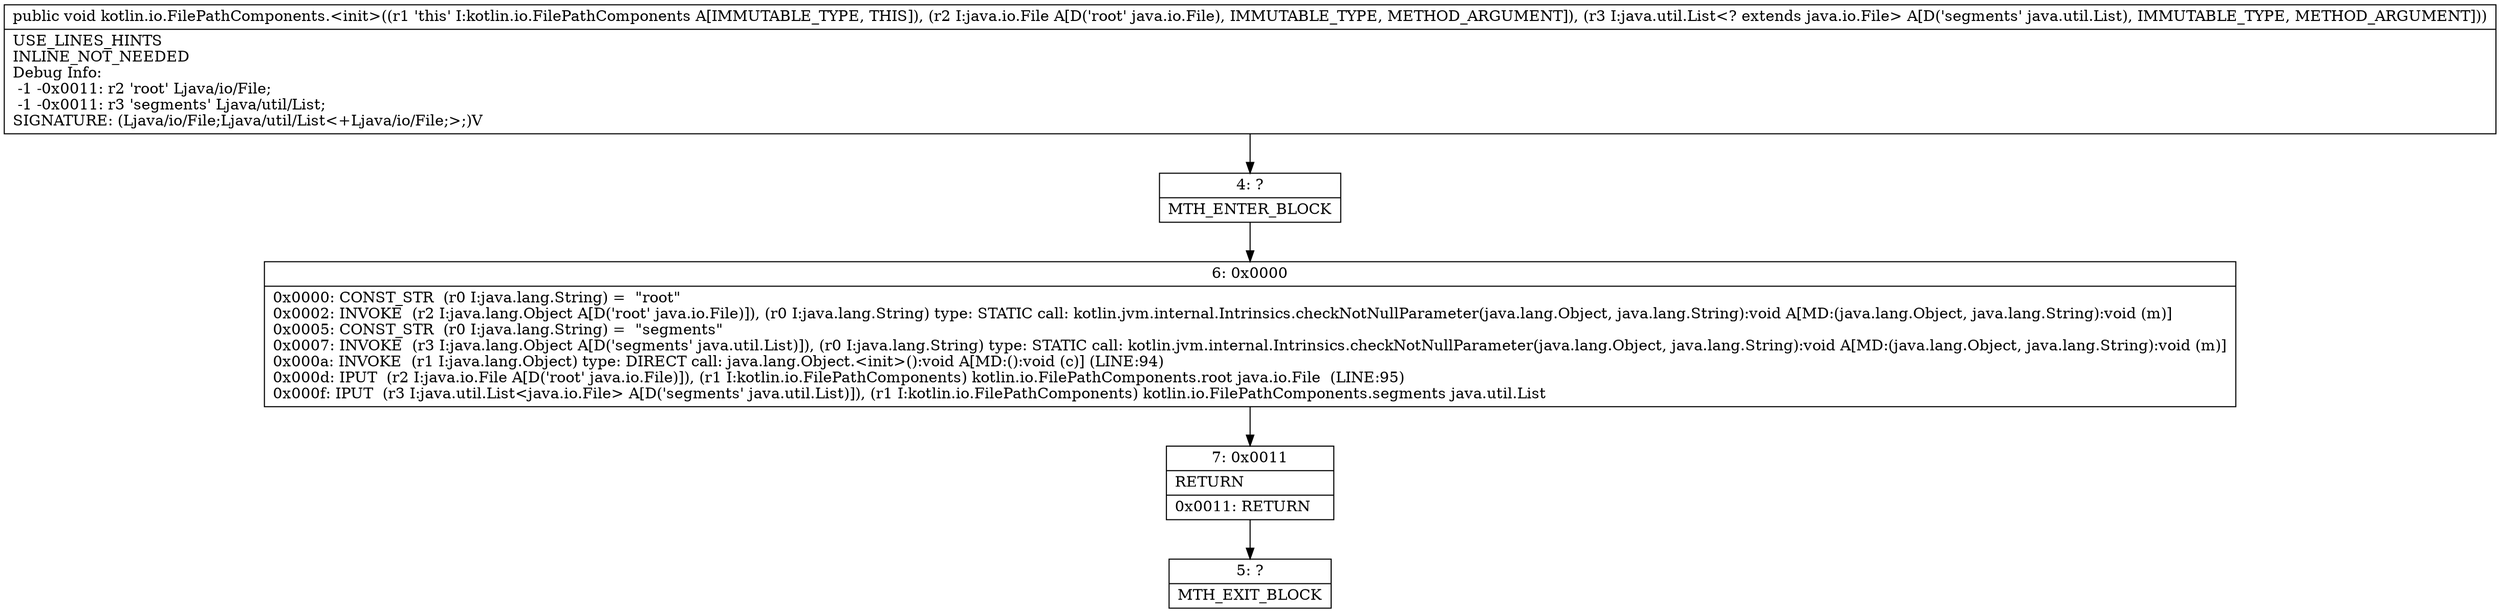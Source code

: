 digraph "CFG forkotlin.io.FilePathComponents.\<init\>(Ljava\/io\/File;Ljava\/util\/List;)V" {
Node_4 [shape=record,label="{4\:\ ?|MTH_ENTER_BLOCK\l}"];
Node_6 [shape=record,label="{6\:\ 0x0000|0x0000: CONST_STR  (r0 I:java.lang.String) =  \"root\" \l0x0002: INVOKE  (r2 I:java.lang.Object A[D('root' java.io.File)]), (r0 I:java.lang.String) type: STATIC call: kotlin.jvm.internal.Intrinsics.checkNotNullParameter(java.lang.Object, java.lang.String):void A[MD:(java.lang.Object, java.lang.String):void (m)]\l0x0005: CONST_STR  (r0 I:java.lang.String) =  \"segments\" \l0x0007: INVOKE  (r3 I:java.lang.Object A[D('segments' java.util.List)]), (r0 I:java.lang.String) type: STATIC call: kotlin.jvm.internal.Intrinsics.checkNotNullParameter(java.lang.Object, java.lang.String):void A[MD:(java.lang.Object, java.lang.String):void (m)]\l0x000a: INVOKE  (r1 I:java.lang.Object) type: DIRECT call: java.lang.Object.\<init\>():void A[MD:():void (c)] (LINE:94)\l0x000d: IPUT  (r2 I:java.io.File A[D('root' java.io.File)]), (r1 I:kotlin.io.FilePathComponents) kotlin.io.FilePathComponents.root java.io.File  (LINE:95)\l0x000f: IPUT  (r3 I:java.util.List\<java.io.File\> A[D('segments' java.util.List)]), (r1 I:kotlin.io.FilePathComponents) kotlin.io.FilePathComponents.segments java.util.List \l}"];
Node_7 [shape=record,label="{7\:\ 0x0011|RETURN\l|0x0011: RETURN   \l}"];
Node_5 [shape=record,label="{5\:\ ?|MTH_EXIT_BLOCK\l}"];
MethodNode[shape=record,label="{public void kotlin.io.FilePathComponents.\<init\>((r1 'this' I:kotlin.io.FilePathComponents A[IMMUTABLE_TYPE, THIS]), (r2 I:java.io.File A[D('root' java.io.File), IMMUTABLE_TYPE, METHOD_ARGUMENT]), (r3 I:java.util.List\<? extends java.io.File\> A[D('segments' java.util.List), IMMUTABLE_TYPE, METHOD_ARGUMENT]))  | USE_LINES_HINTS\lINLINE_NOT_NEEDED\lDebug Info:\l  \-1 \-0x0011: r2 'root' Ljava\/io\/File;\l  \-1 \-0x0011: r3 'segments' Ljava\/util\/List;\lSIGNATURE: (Ljava\/io\/File;Ljava\/util\/List\<+Ljava\/io\/File;\>;)V\l}"];
MethodNode -> Node_4;Node_4 -> Node_6;
Node_6 -> Node_7;
Node_7 -> Node_5;
}

